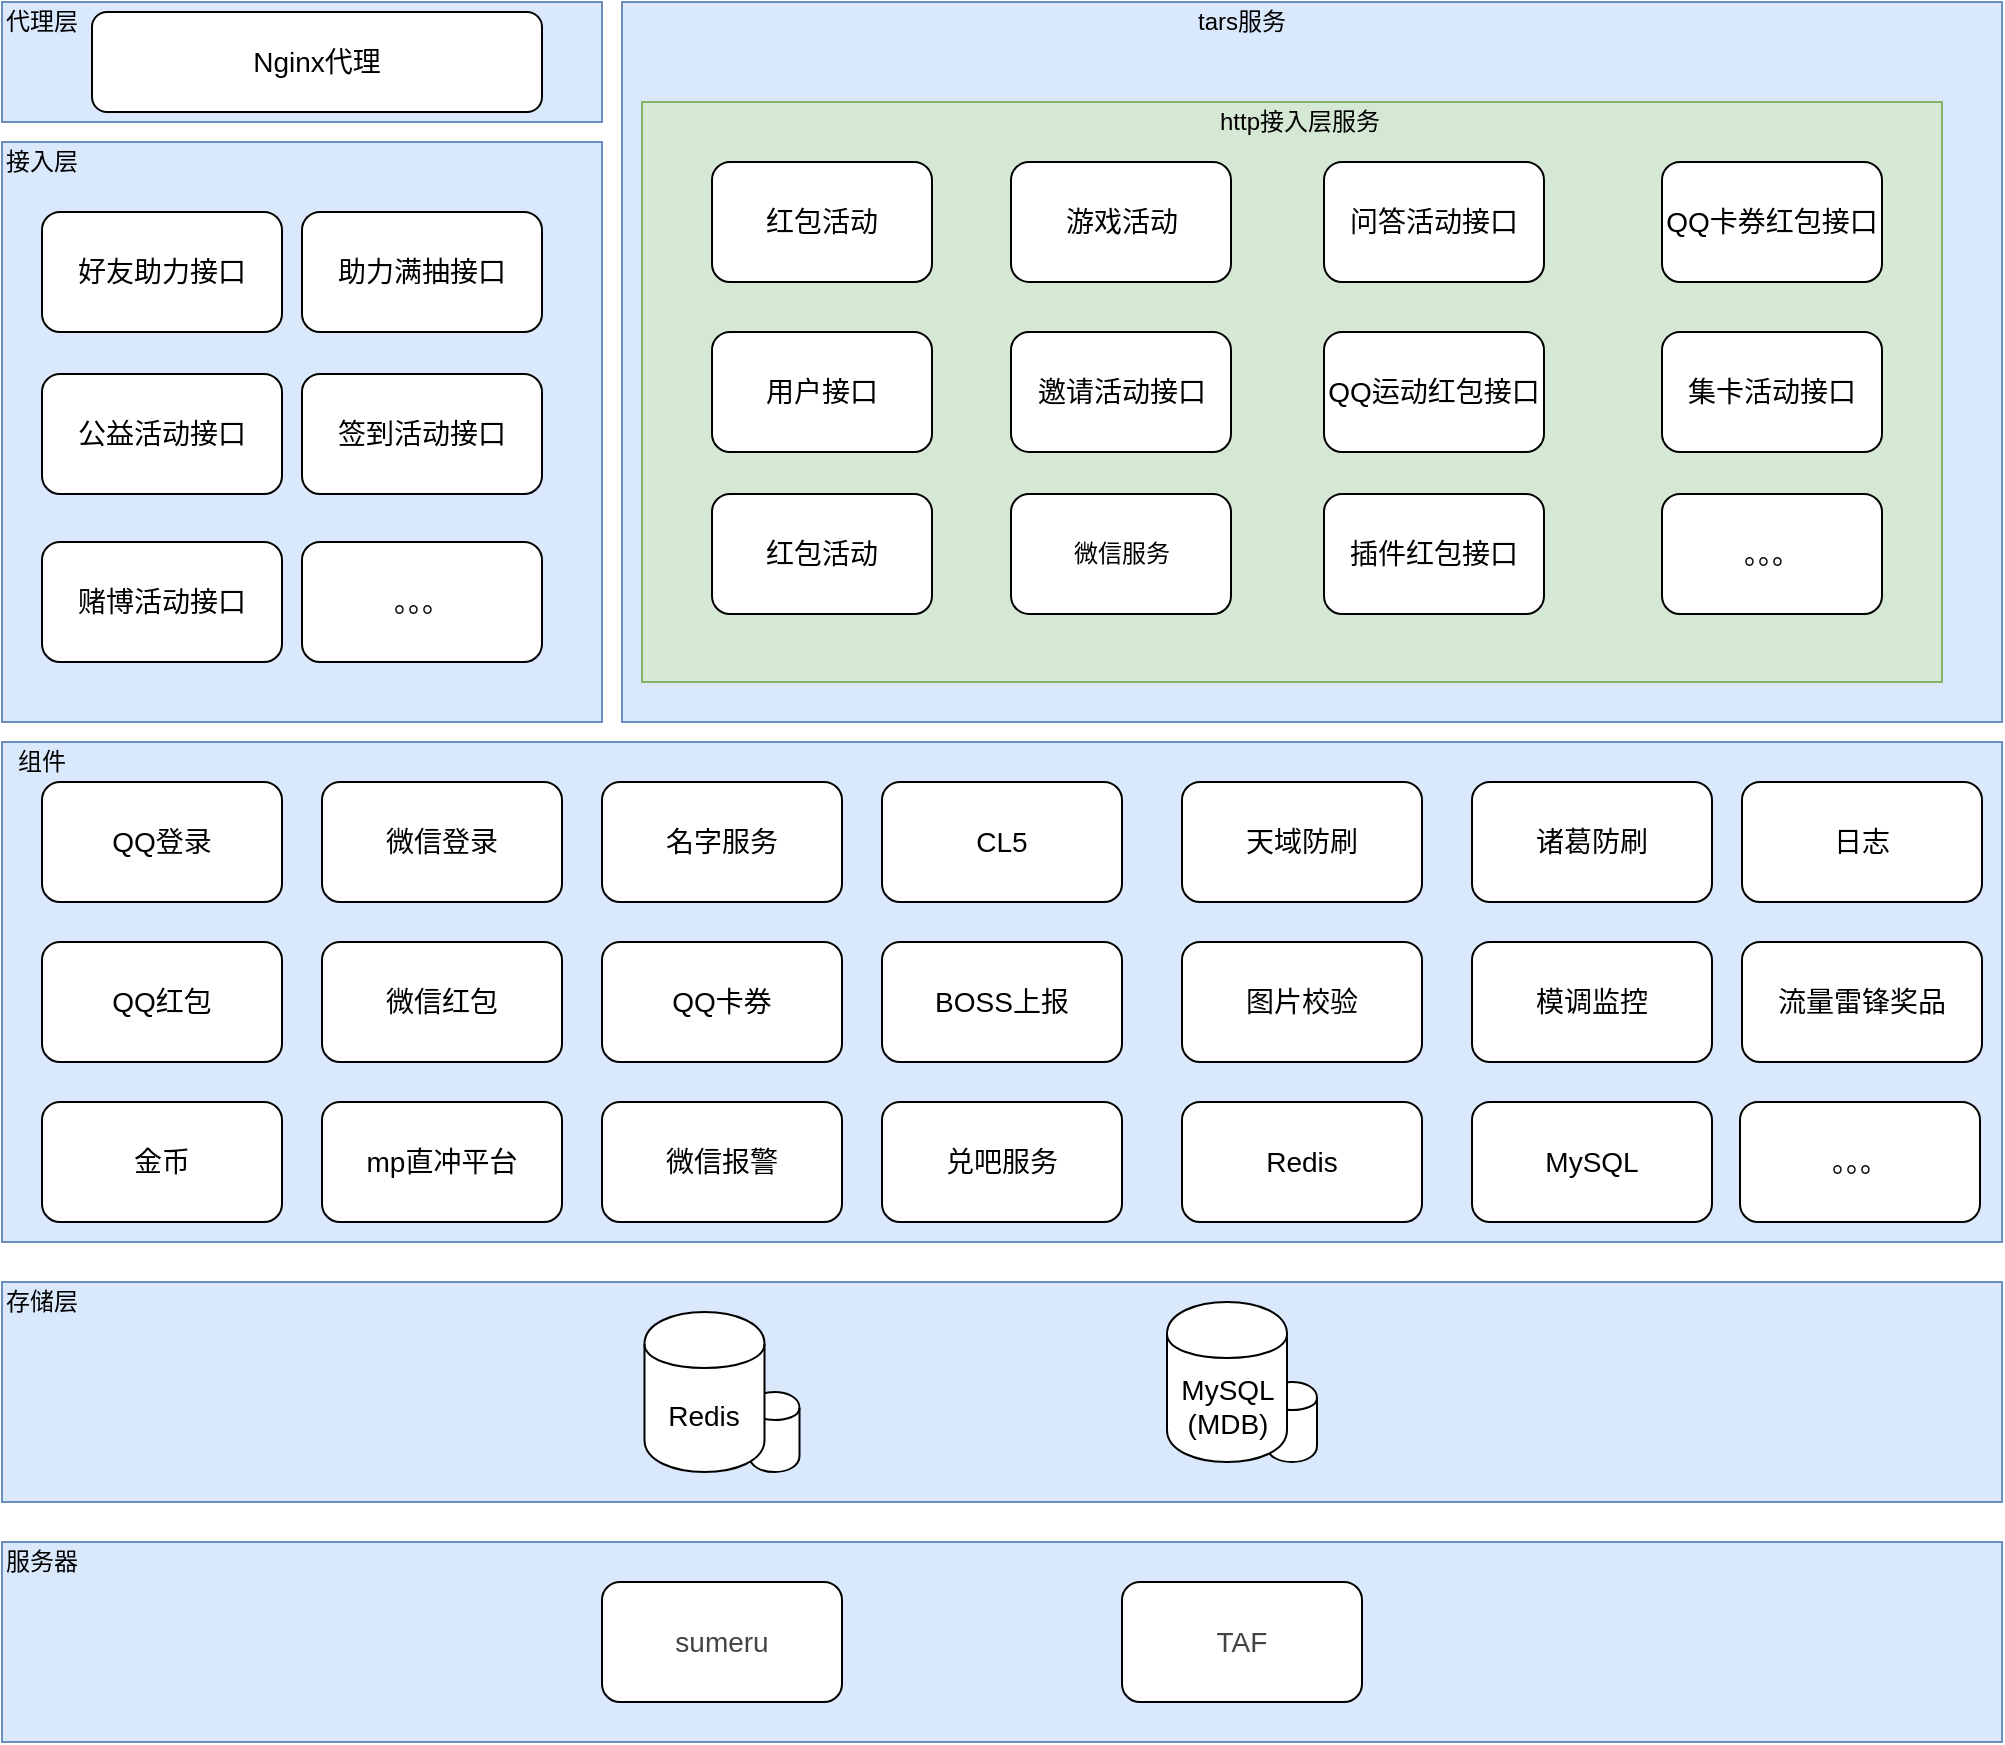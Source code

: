 <mxfile version="12.8.4" type="github">
  <diagram id="nkiEI172ScTsMpNNtJOc" name="Page-1">
    <mxGraphModel dx="1372" dy="962" grid="1" gridSize="10" guides="1" tooltips="1" connect="1" arrows="1" fold="1" page="1" pageScale="1" pageWidth="827" pageHeight="1169" math="0" shadow="0">
      <root>
        <mxCell id="0" />
        <mxCell id="1" parent="0" />
        <mxCell id="Hc_A0jsRvZjP8Eagb9P3-1" value="" style="rounded=0;whiteSpace=wrap;html=1;fillColor=#dae8fc;strokeColor=#6c8ebf;" vertex="1" parent="1">
          <mxGeometry x="770" y="40" width="690" height="360" as="geometry" />
        </mxCell>
        <mxCell id="Hc_A0jsRvZjP8Eagb9P3-2" value="" style="rounded=0;whiteSpace=wrap;html=1;fillColor=#d5e8d4;strokeColor=#82b366;" vertex="1" parent="1">
          <mxGeometry x="780" y="90" width="650" height="290" as="geometry" />
        </mxCell>
        <mxCell id="Hc_A0jsRvZjP8Eagb9P3-3" value="" style="rounded=0;whiteSpace=wrap;html=1;fillColor=#dae8fc;strokeColor=#6c8ebf;" vertex="1" parent="1">
          <mxGeometry x="460" y="680" width="1000" height="110" as="geometry" />
        </mxCell>
        <mxCell id="Hc_A0jsRvZjP8Eagb9P3-4" value="" style="shape=cylinder;whiteSpace=wrap;html=1;boundedLbl=1;backgroundOutline=1;" vertex="1" parent="1">
          <mxGeometry x="1092.5" y="730" width="25" height="40" as="geometry" />
        </mxCell>
        <mxCell id="Hc_A0jsRvZjP8Eagb9P3-5" value="" style="shape=cylinder;whiteSpace=wrap;html=1;boundedLbl=1;backgroundOutline=1;" vertex="1" parent="1">
          <mxGeometry x="833.75" y="735" width="25" height="40" as="geometry" />
        </mxCell>
        <mxCell id="Hc_A0jsRvZjP8Eagb9P3-6" value="" style="rounded=0;whiteSpace=wrap;html=1;fillColor=#dae8fc;strokeColor=#6c8ebf;" vertex="1" parent="1">
          <mxGeometry x="460" y="410" width="1000" height="250" as="geometry" />
        </mxCell>
        <mxCell id="Hc_A0jsRvZjP8Eagb9P3-7" value="&lt;br&gt;&lt;br&gt;" style="rounded=0;whiteSpace=wrap;html=1;fillColor=#dae8fc;strokeColor=#6c8ebf;" vertex="1" parent="1">
          <mxGeometry x="460" y="110" width="300" height="290" as="geometry" />
        </mxCell>
        <mxCell id="Hc_A0jsRvZjP8Eagb9P3-8" value="&lt;span style=&quot;font-size: 14px&quot;&gt;用户接口&lt;/span&gt;" style="rounded=1;whiteSpace=wrap;html=1;" vertex="1" parent="1">
          <mxGeometry x="815" y="205" width="110" height="60" as="geometry" />
        </mxCell>
        <mxCell id="Hc_A0jsRvZjP8Eagb9P3-9" value="&lt;font style=&quot;font-size: 14px&quot;&gt;邀请活动接口&lt;/font&gt;" style="rounded=1;whiteSpace=wrap;html=1;" vertex="1" parent="1">
          <mxGeometry x="964.5" y="205" width="110" height="60" as="geometry" />
        </mxCell>
        <mxCell id="Hc_A0jsRvZjP8Eagb9P3-10" value="&lt;font style=&quot;font-size: 14px&quot;&gt;好友助力接口&lt;/font&gt;" style="rounded=1;whiteSpace=wrap;html=1;gradientColor=#ffffff;" vertex="1" parent="1">
          <mxGeometry x="480" y="145" width="120" height="60" as="geometry" />
        </mxCell>
        <mxCell id="Hc_A0jsRvZjP8Eagb9P3-11" value="&lt;font style=&quot;font-size: 14px&quot;&gt;助力满抽接口&lt;/font&gt;" style="rounded=1;whiteSpace=wrap;html=1;gradientColor=#ffffff;" vertex="1" parent="1">
          <mxGeometry x="610" y="145" width="120" height="60" as="geometry" />
        </mxCell>
        <mxCell id="Hc_A0jsRvZjP8Eagb9P3-12" value="&lt;font style=&quot;font-size: 14px&quot;&gt;问答活动接口&lt;/font&gt;" style="rounded=1;whiteSpace=wrap;html=1;verticalAlign=middle;flipH=0;flipV=1;" vertex="1" parent="1">
          <mxGeometry x="1121" y="120" width="110" height="60" as="geometry" />
        </mxCell>
        <mxCell id="Hc_A0jsRvZjP8Eagb9P3-13" value="&lt;font style=&quot;font-size: 14px&quot;&gt;公益活动接口&lt;/font&gt;" style="rounded=1;whiteSpace=wrap;html=1;" vertex="1" parent="1">
          <mxGeometry x="480" y="226" width="120" height="60" as="geometry" />
        </mxCell>
        <mxCell id="Hc_A0jsRvZjP8Eagb9P3-14" value="&lt;font style=&quot;font-size: 14px&quot;&gt;插件红包接口&lt;/font&gt;" style="rounded=1;whiteSpace=wrap;html=1;" vertex="1" parent="1">
          <mxGeometry x="1121" y="286" width="110" height="60" as="geometry" />
        </mxCell>
        <mxCell id="Hc_A0jsRvZjP8Eagb9P3-15" value="&lt;font style=&quot;font-size: 14px&quot;&gt;QQ运动红包接口&lt;/font&gt;" style="rounded=1;whiteSpace=wrap;html=1;" vertex="1" parent="1">
          <mxGeometry x="1121" y="205" width="110" height="60" as="geometry" />
        </mxCell>
        <mxCell id="Hc_A0jsRvZjP8Eagb9P3-16" value="&lt;font style=&quot;font-size: 14px&quot;&gt;QQ卡券红包接口&lt;/font&gt;" style="rounded=1;whiteSpace=wrap;html=1;verticalAlign=middle;flipH=0;flipV=1;" vertex="1" parent="1">
          <mxGeometry x="1290" y="120" width="110" height="60" as="geometry" />
        </mxCell>
        <mxCell id="Hc_A0jsRvZjP8Eagb9P3-17" value="&lt;font style=&quot;font-size: 14px&quot;&gt;赌博活动接口&lt;/font&gt;" style="rounded=1;whiteSpace=wrap;html=1;" vertex="1" parent="1">
          <mxGeometry x="480" y="310" width="120" height="60" as="geometry" />
        </mxCell>
        <mxCell id="Hc_A0jsRvZjP8Eagb9P3-18" value="&lt;font style=&quot;font-size: 14px&quot;&gt;签到活动接口&lt;/font&gt;" style="rounded=1;whiteSpace=wrap;html=1;" vertex="1" parent="1">
          <mxGeometry x="610" y="226" width="120" height="60" as="geometry" />
        </mxCell>
        <mxCell id="Hc_A0jsRvZjP8Eagb9P3-19" value="&lt;font style=&quot;font-size: 14px&quot;&gt;。。。&lt;/font&gt;" style="rounded=1;whiteSpace=wrap;html=1;" vertex="1" parent="1">
          <mxGeometry x="610" y="310" width="120" height="60" as="geometry" />
        </mxCell>
        <mxCell id="Hc_A0jsRvZjP8Eagb9P3-20" value="接入层" style="text;html=1;strokeColor=none;fillColor=none;align=center;verticalAlign=middle;whiteSpace=wrap;rounded=0;" vertex="1" parent="1">
          <mxGeometry x="460" y="110" width="40" height="20" as="geometry" />
        </mxCell>
        <mxCell id="Hc_A0jsRvZjP8Eagb9P3-21" value="tars服务" style="text;html=1;strokeColor=none;fillColor=none;align=center;verticalAlign=middle;whiteSpace=wrap;rounded=0;" vertex="1" parent="1">
          <mxGeometry x="1050" y="40" width="60" height="20" as="geometry" />
        </mxCell>
        <mxCell id="Hc_A0jsRvZjP8Eagb9P3-22" value="http接入层服务" style="text;html=1;strokeColor=none;fillColor=none;align=center;verticalAlign=middle;whiteSpace=wrap;rounded=0;" vertex="1" parent="1">
          <mxGeometry x="1059" y="90" width="100" height="20" as="geometry" />
        </mxCell>
        <mxCell id="Hc_A0jsRvZjP8Eagb9P3-23" value="&lt;font style=&quot;font-size: 14px&quot;&gt;红包活动&lt;br&gt;&lt;/font&gt;" style="rounded=1;whiteSpace=wrap;html=1;verticalAlign=middle;flipH=0;flipV=1;" vertex="1" parent="1">
          <mxGeometry x="815" y="120" width="110" height="60" as="geometry" />
        </mxCell>
        <mxCell id="Hc_A0jsRvZjP8Eagb9P3-24" value="&lt;font style=&quot;font-size: 14px&quot;&gt;游戏活动&lt;br&gt;&lt;/font&gt;" style="rounded=1;whiteSpace=wrap;html=1;verticalAlign=middle;flipH=0;flipV=1;" vertex="1" parent="1">
          <mxGeometry x="964.5" y="120" width="110" height="60" as="geometry" />
        </mxCell>
        <mxCell id="Hc_A0jsRvZjP8Eagb9P3-25" value="微信服务" style="rounded=1;whiteSpace=wrap;html=1;" vertex="1" parent="1">
          <mxGeometry x="964.5" y="286" width="110" height="60" as="geometry" />
        </mxCell>
        <mxCell id="Hc_A0jsRvZjP8Eagb9P3-26" value="&lt;span style=&quot;font-size: 14px&quot;&gt;QQ登录&lt;/span&gt;" style="rounded=1;whiteSpace=wrap;html=1;" vertex="1" parent="1">
          <mxGeometry x="480" y="430" width="120" height="60" as="geometry" />
        </mxCell>
        <mxCell id="Hc_A0jsRvZjP8Eagb9P3-27" value="&lt;span style=&quot;font-size: 14px&quot;&gt;微信登录&lt;/span&gt;" style="rounded=1;whiteSpace=wrap;html=1;" vertex="1" parent="1">
          <mxGeometry x="620" y="430" width="120" height="60" as="geometry" />
        </mxCell>
        <mxCell id="Hc_A0jsRvZjP8Eagb9P3-28" value="组件" style="text;html=1;strokeColor=none;fillColor=none;align=center;verticalAlign=middle;whiteSpace=wrap;rounded=0;" vertex="1" parent="1">
          <mxGeometry x="460" y="410" width="40" height="20" as="geometry" />
        </mxCell>
        <mxCell id="Hc_A0jsRvZjP8Eagb9P3-29" value="&lt;span style=&quot;font-size: 14px&quot;&gt;名字服务&lt;/span&gt;" style="rounded=1;whiteSpace=wrap;html=1;" vertex="1" parent="1">
          <mxGeometry x="760" y="430" width="120" height="60" as="geometry" />
        </mxCell>
        <mxCell id="Hc_A0jsRvZjP8Eagb9P3-30" value="&lt;span style=&quot;font-size: 14px&quot;&gt;CL5&lt;/span&gt;" style="rounded=1;whiteSpace=wrap;html=1;" vertex="1" parent="1">
          <mxGeometry x="900" y="430" width="120" height="60" as="geometry" />
        </mxCell>
        <mxCell id="Hc_A0jsRvZjP8Eagb9P3-31" value="&lt;span style=&quot;font-size: 14px&quot;&gt;天域防刷&lt;/span&gt;" style="rounded=1;whiteSpace=wrap;html=1;" vertex="1" parent="1">
          <mxGeometry x="1050" y="430" width="120" height="60" as="geometry" />
        </mxCell>
        <mxCell id="Hc_A0jsRvZjP8Eagb9P3-32" value="&lt;span style=&quot;font-size: 14px&quot;&gt;诸葛防刷&lt;/span&gt;" style="rounded=1;whiteSpace=wrap;html=1;" vertex="1" parent="1">
          <mxGeometry x="1195" y="430" width="120" height="60" as="geometry" />
        </mxCell>
        <mxCell id="Hc_A0jsRvZjP8Eagb9P3-33" value="&lt;span style=&quot;font-size: 14px&quot;&gt;日志&lt;/span&gt;" style="rounded=1;whiteSpace=wrap;html=1;" vertex="1" parent="1">
          <mxGeometry x="1330" y="430" width="120" height="60" as="geometry" />
        </mxCell>
        <mxCell id="Hc_A0jsRvZjP8Eagb9P3-34" value="&lt;span style=&quot;font-size: 14px&quot;&gt;QQ红包&lt;/span&gt;" style="rounded=1;whiteSpace=wrap;html=1;" vertex="1" parent="1">
          <mxGeometry x="480" y="510" width="120" height="60" as="geometry" />
        </mxCell>
        <mxCell id="Hc_A0jsRvZjP8Eagb9P3-35" value="&lt;span style=&quot;font-size: 14px&quot;&gt;微信红包&lt;/span&gt;" style="rounded=1;whiteSpace=wrap;html=1;" vertex="1" parent="1">
          <mxGeometry x="620" y="510" width="120" height="60" as="geometry" />
        </mxCell>
        <mxCell id="Hc_A0jsRvZjP8Eagb9P3-36" value="&lt;span style=&quot;font-size: 14px&quot;&gt;QQ卡券&lt;/span&gt;" style="rounded=1;whiteSpace=wrap;html=1;" vertex="1" parent="1">
          <mxGeometry x="760" y="510" width="120" height="60" as="geometry" />
        </mxCell>
        <mxCell id="Hc_A0jsRvZjP8Eagb9P3-37" value="&lt;span style=&quot;font-size: 14px&quot;&gt;BOSS上报&lt;/span&gt;" style="rounded=1;whiteSpace=wrap;html=1;" vertex="1" parent="1">
          <mxGeometry x="900" y="510" width="120" height="60" as="geometry" />
        </mxCell>
        <mxCell id="Hc_A0jsRvZjP8Eagb9P3-38" value="&lt;span style=&quot;font-size: 14px&quot;&gt;图片校验&lt;/span&gt;" style="rounded=1;whiteSpace=wrap;html=1;" vertex="1" parent="1">
          <mxGeometry x="1050" y="510" width="120" height="60" as="geometry" />
        </mxCell>
        <mxCell id="Hc_A0jsRvZjP8Eagb9P3-39" value="&lt;span style=&quot;font-size: 14px&quot;&gt;模调监控&lt;/span&gt;" style="rounded=1;whiteSpace=wrap;html=1;" vertex="1" parent="1">
          <mxGeometry x="1195" y="510" width="120" height="60" as="geometry" />
        </mxCell>
        <mxCell id="Hc_A0jsRvZjP8Eagb9P3-40" value="&lt;span style=&quot;font-size: 14px&quot;&gt;流量雷锋奖品&lt;/span&gt;" style="rounded=1;whiteSpace=wrap;html=1;" vertex="1" parent="1">
          <mxGeometry x="1330" y="510" width="120" height="60" as="geometry" />
        </mxCell>
        <mxCell id="Hc_A0jsRvZjP8Eagb9P3-41" value="&lt;span style=&quot;font-size: 14px&quot;&gt;金币&lt;/span&gt;" style="rounded=1;whiteSpace=wrap;html=1;" vertex="1" parent="1">
          <mxGeometry x="480" y="590" width="120" height="60" as="geometry" />
        </mxCell>
        <mxCell id="Hc_A0jsRvZjP8Eagb9P3-42" value="&lt;span style=&quot;font-size: 14px&quot;&gt;mp直冲平台&lt;/span&gt;" style="rounded=1;whiteSpace=wrap;html=1;" vertex="1" parent="1">
          <mxGeometry x="620" y="590" width="120" height="60" as="geometry" />
        </mxCell>
        <mxCell id="Hc_A0jsRvZjP8Eagb9P3-43" value="&lt;span style=&quot;font-size: 14px&quot;&gt;微信报警&lt;/span&gt;" style="rounded=1;whiteSpace=wrap;html=1;" vertex="1" parent="1">
          <mxGeometry x="760" y="590" width="120" height="60" as="geometry" />
        </mxCell>
        <mxCell id="Hc_A0jsRvZjP8Eagb9P3-44" value="&lt;span style=&quot;font-size: 14px&quot;&gt;兑吧服务&lt;/span&gt;" style="rounded=1;whiteSpace=wrap;html=1;" vertex="1" parent="1">
          <mxGeometry x="900" y="590" width="120" height="60" as="geometry" />
        </mxCell>
        <mxCell id="Hc_A0jsRvZjP8Eagb9P3-45" value="&lt;span style=&quot;font-size: 14px&quot;&gt;Redis&lt;/span&gt;" style="rounded=1;whiteSpace=wrap;html=1;" vertex="1" parent="1">
          <mxGeometry x="1050" y="590" width="120" height="60" as="geometry" />
        </mxCell>
        <mxCell id="Hc_A0jsRvZjP8Eagb9P3-46" value="&lt;span style=&quot;font-size: 14px&quot;&gt;MySQL&lt;/span&gt;" style="rounded=1;whiteSpace=wrap;html=1;" vertex="1" parent="1">
          <mxGeometry x="1195" y="590" width="120" height="60" as="geometry" />
        </mxCell>
        <mxCell id="Hc_A0jsRvZjP8Eagb9P3-47" value="&lt;span style=&quot;font-size: 14px&quot;&gt;。。。&lt;/span&gt;" style="rounded=1;whiteSpace=wrap;html=1;" vertex="1" parent="1">
          <mxGeometry x="1329" y="590" width="120" height="60" as="geometry" />
        </mxCell>
        <mxCell id="Hc_A0jsRvZjP8Eagb9P3-48" value="存储层" style="text;html=1;strokeColor=none;fillColor=none;align=center;verticalAlign=middle;whiteSpace=wrap;rounded=0;" vertex="1" parent="1">
          <mxGeometry x="460" y="680" width="40" height="20" as="geometry" />
        </mxCell>
        <mxCell id="Hc_A0jsRvZjP8Eagb9P3-49" value="&lt;font style=&quot;font-size: 14px&quot;&gt;Redis&lt;/font&gt;" style="shape=cylinder;whiteSpace=wrap;html=1;boundedLbl=1;backgroundOutline=1;" vertex="1" parent="1">
          <mxGeometry x="781.25" y="695" width="60" height="80" as="geometry" />
        </mxCell>
        <mxCell id="Hc_A0jsRvZjP8Eagb9P3-50" value="&lt;font style=&quot;font-size: 14px&quot;&gt;MySQL&lt;br&gt;(MDB)&lt;br&gt;&lt;/font&gt;" style="shape=cylinder;whiteSpace=wrap;html=1;boundedLbl=1;backgroundOutline=1;" vertex="1" parent="1">
          <mxGeometry x="1042.5" y="690" width="60" height="80" as="geometry" />
        </mxCell>
        <mxCell id="Hc_A0jsRvZjP8Eagb9P3-51" value="" style="rounded=0;whiteSpace=wrap;html=1;fillColor=#dae8fc;strokeColor=#6c8ebf;" vertex="1" parent="1">
          <mxGeometry x="460" y="810" width="1000" height="100" as="geometry" />
        </mxCell>
        <mxCell id="Hc_A0jsRvZjP8Eagb9P3-52" value="服务器" style="text;html=1;strokeColor=none;fillColor=none;align=center;verticalAlign=middle;whiteSpace=wrap;rounded=0;" vertex="1" parent="1">
          <mxGeometry x="460" y="810" width="40" height="20" as="geometry" />
        </mxCell>
        <mxCell id="Hc_A0jsRvZjP8Eagb9P3-53" value="&lt;span style=&quot;color: rgb(68 , 68 , 68) ; text-align: left ; background-color: rgb(255 , 255 , 255)&quot;&gt;&lt;font style=&quot;font-size: 14px&quot;&gt;sumeru&lt;/font&gt;&lt;/span&gt;" style="rounded=1;whiteSpace=wrap;html=1;" vertex="1" parent="1">
          <mxGeometry x="760" y="830" width="120" height="60" as="geometry" />
        </mxCell>
        <mxCell id="Hc_A0jsRvZjP8Eagb9P3-54" value="&lt;span style=&quot;color: rgb(68 , 68 , 68) ; text-align: left ; background-color: rgb(255 , 255 , 255)&quot;&gt;&lt;font style=&quot;font-size: 14px&quot;&gt;TAF&lt;/font&gt;&lt;/span&gt;" style="rounded=1;whiteSpace=wrap;html=1;" vertex="1" parent="1">
          <mxGeometry x="1020" y="830" width="120" height="60" as="geometry" />
        </mxCell>
        <mxCell id="Hc_A0jsRvZjP8Eagb9P3-55" value="" style="rounded=0;whiteSpace=wrap;html=1;fillColor=#dae8fc;strokeColor=#6c8ebf;" vertex="1" parent="1">
          <mxGeometry x="460" y="40" width="300" height="60" as="geometry" />
        </mxCell>
        <mxCell id="Hc_A0jsRvZjP8Eagb9P3-56" value="代理层" style="text;html=1;strokeColor=none;fillColor=none;align=center;verticalAlign=middle;whiteSpace=wrap;rounded=0;" vertex="1" parent="1">
          <mxGeometry x="460" y="40" width="40" height="20" as="geometry" />
        </mxCell>
        <mxCell id="Hc_A0jsRvZjP8Eagb9P3-57" value="&lt;font style=&quot;font-size: 14px&quot;&gt;Nginx代理&lt;/font&gt;" style="rounded=1;whiteSpace=wrap;html=1;" vertex="1" parent="1">
          <mxGeometry x="505" y="45" width="225" height="50" as="geometry" />
        </mxCell>
        <mxCell id="Hc_A0jsRvZjP8Eagb9P3-58" value="&lt;font style=&quot;font-size: 14px&quot;&gt;红包活动&lt;br&gt;&lt;/font&gt;" style="rounded=1;whiteSpace=wrap;html=1;" vertex="1" parent="1">
          <mxGeometry x="815" y="286" width="110" height="60" as="geometry" />
        </mxCell>
        <mxCell id="Hc_A0jsRvZjP8Eagb9P3-59" value="&lt;span style=&quot;font-size: 14px&quot;&gt;集卡活动接口&lt;/span&gt;" style="rounded=1;whiteSpace=wrap;html=1;" vertex="1" parent="1">
          <mxGeometry x="1290" y="205" width="110" height="60" as="geometry" />
        </mxCell>
        <mxCell id="Hc_A0jsRvZjP8Eagb9P3-60" value="&lt;span style=&quot;font-size: 14px&quot;&gt;。。。&lt;/span&gt;" style="rounded=1;whiteSpace=wrap;html=1;" vertex="1" parent="1">
          <mxGeometry x="1290" y="286" width="110" height="60" as="geometry" />
        </mxCell>
      </root>
    </mxGraphModel>
  </diagram>
</mxfile>
